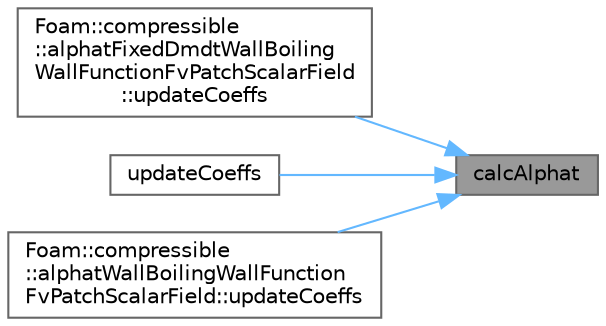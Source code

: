 digraph "calcAlphat"
{
 // LATEX_PDF_SIZE
  bgcolor="transparent";
  edge [fontname=Helvetica,fontsize=10,labelfontname=Helvetica,labelfontsize=10];
  node [fontname=Helvetica,fontsize=10,shape=box,height=0.2,width=0.4];
  rankdir="RL";
  Node1 [id="Node000001",label="calcAlphat",height=0.2,width=0.4,color="gray40", fillcolor="grey60", style="filled", fontcolor="black",tooltip=" "];
  Node1 -> Node2 [id="edge1_Node000001_Node000002",dir="back",color="steelblue1",style="solid",tooltip=" "];
  Node2 [id="Node000002",label="Foam::compressible\l::alphatFixedDmdtWallBoiling\lWallFunctionFvPatchScalarField\l::updateCoeffs",height=0.2,width=0.4,color="grey40", fillcolor="white", style="filled",URL="$classFoam_1_1compressible_1_1alphatFixedDmdtWallBoilingWallFunctionFvPatchScalarField.html#a7e24eafac629d3733181cd942d4c902f",tooltip=" "];
  Node1 -> Node3 [id="edge2_Node000001_Node000003",dir="back",color="steelblue1",style="solid",tooltip=" "];
  Node3 [id="Node000003",label="updateCoeffs",height=0.2,width=0.4,color="grey40", fillcolor="white", style="filled",URL="$classFoam_1_1compressible_1_1alphatPhaseChangeJayatillekeWallFunctionFvPatchScalarField.html#a7e24eafac629d3733181cd942d4c902f",tooltip=" "];
  Node1 -> Node4 [id="edge3_Node000001_Node000004",dir="back",color="steelblue1",style="solid",tooltip=" "];
  Node4 [id="Node000004",label="Foam::compressible\l::alphatWallBoilingWallFunction\lFvPatchScalarField::updateCoeffs",height=0.2,width=0.4,color="grey40", fillcolor="white", style="filled",URL="$classFoam_1_1compressible_1_1alphatWallBoilingWallFunctionFvPatchScalarField.html#a7e24eafac629d3733181cd942d4c902f",tooltip=" "];
}
